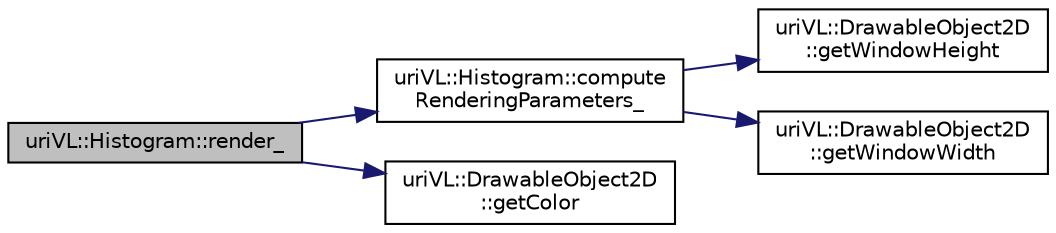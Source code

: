 digraph "uriVL::Histogram::render_"
{
  edge [fontname="Helvetica",fontsize="10",labelfontname="Helvetica",labelfontsize="10"];
  node [fontname="Helvetica",fontsize="10",shape=record];
  rankdir="LR";
  Node1 [label="uriVL::Histogram::render_",height=0.2,width=0.4,color="black", fillcolor="grey75", style="filled", fontcolor="black"];
  Node1 -> Node2 [color="midnightblue",fontsize="10",style="solid",fontname="Helvetica"];
  Node2 [label="uriVL::Histogram::compute\lRenderingParameters_",height=0.2,width=0.4,color="black", fillcolor="white", style="filled",URL="$classuriVL_1_1Histogram.html#a7b8b1237d352bc3c7fb0f6f5f6c4a2d2",tooltip="Computes the translation and scaling parameters for the rendering mode set by setRenderMode. "];
  Node2 -> Node3 [color="midnightblue",fontsize="10",style="solid",fontname="Helvetica"];
  Node3 [label="uriVL::DrawableObject2D\l::getWindowHeight",height=0.2,width=0.4,color="black", fillcolor="white", style="filled",URL="$classuriVL_1_1DrawableObject2D.html#aee3d816690fd1f66c35d5afb78cb0abd",tooltip="Gives the window height for this object. "];
  Node2 -> Node4 [color="midnightblue",fontsize="10",style="solid",fontname="Helvetica"];
  Node4 [label="uriVL::DrawableObject2D\l::getWindowWidth",height=0.2,width=0.4,color="black", fillcolor="white", style="filled",URL="$classuriVL_1_1DrawableObject2D.html#a273e34847264156295b4eccfb4b54e22",tooltip="Gives the window width for this object. "];
  Node1 -> Node5 [color="midnightblue",fontsize="10",style="solid",fontname="Helvetica"];
  Node5 [label="uriVL::DrawableObject2D\l::getColor",height=0.2,width=0.4,color="black", fillcolor="white", style="filled",URL="$classuriVL_1_1DrawableObject2D.html#a767510477bc4af71387605d1418ea1d9",tooltip="Returns a read-only pointer to the object&#39;s color data. "];
}
